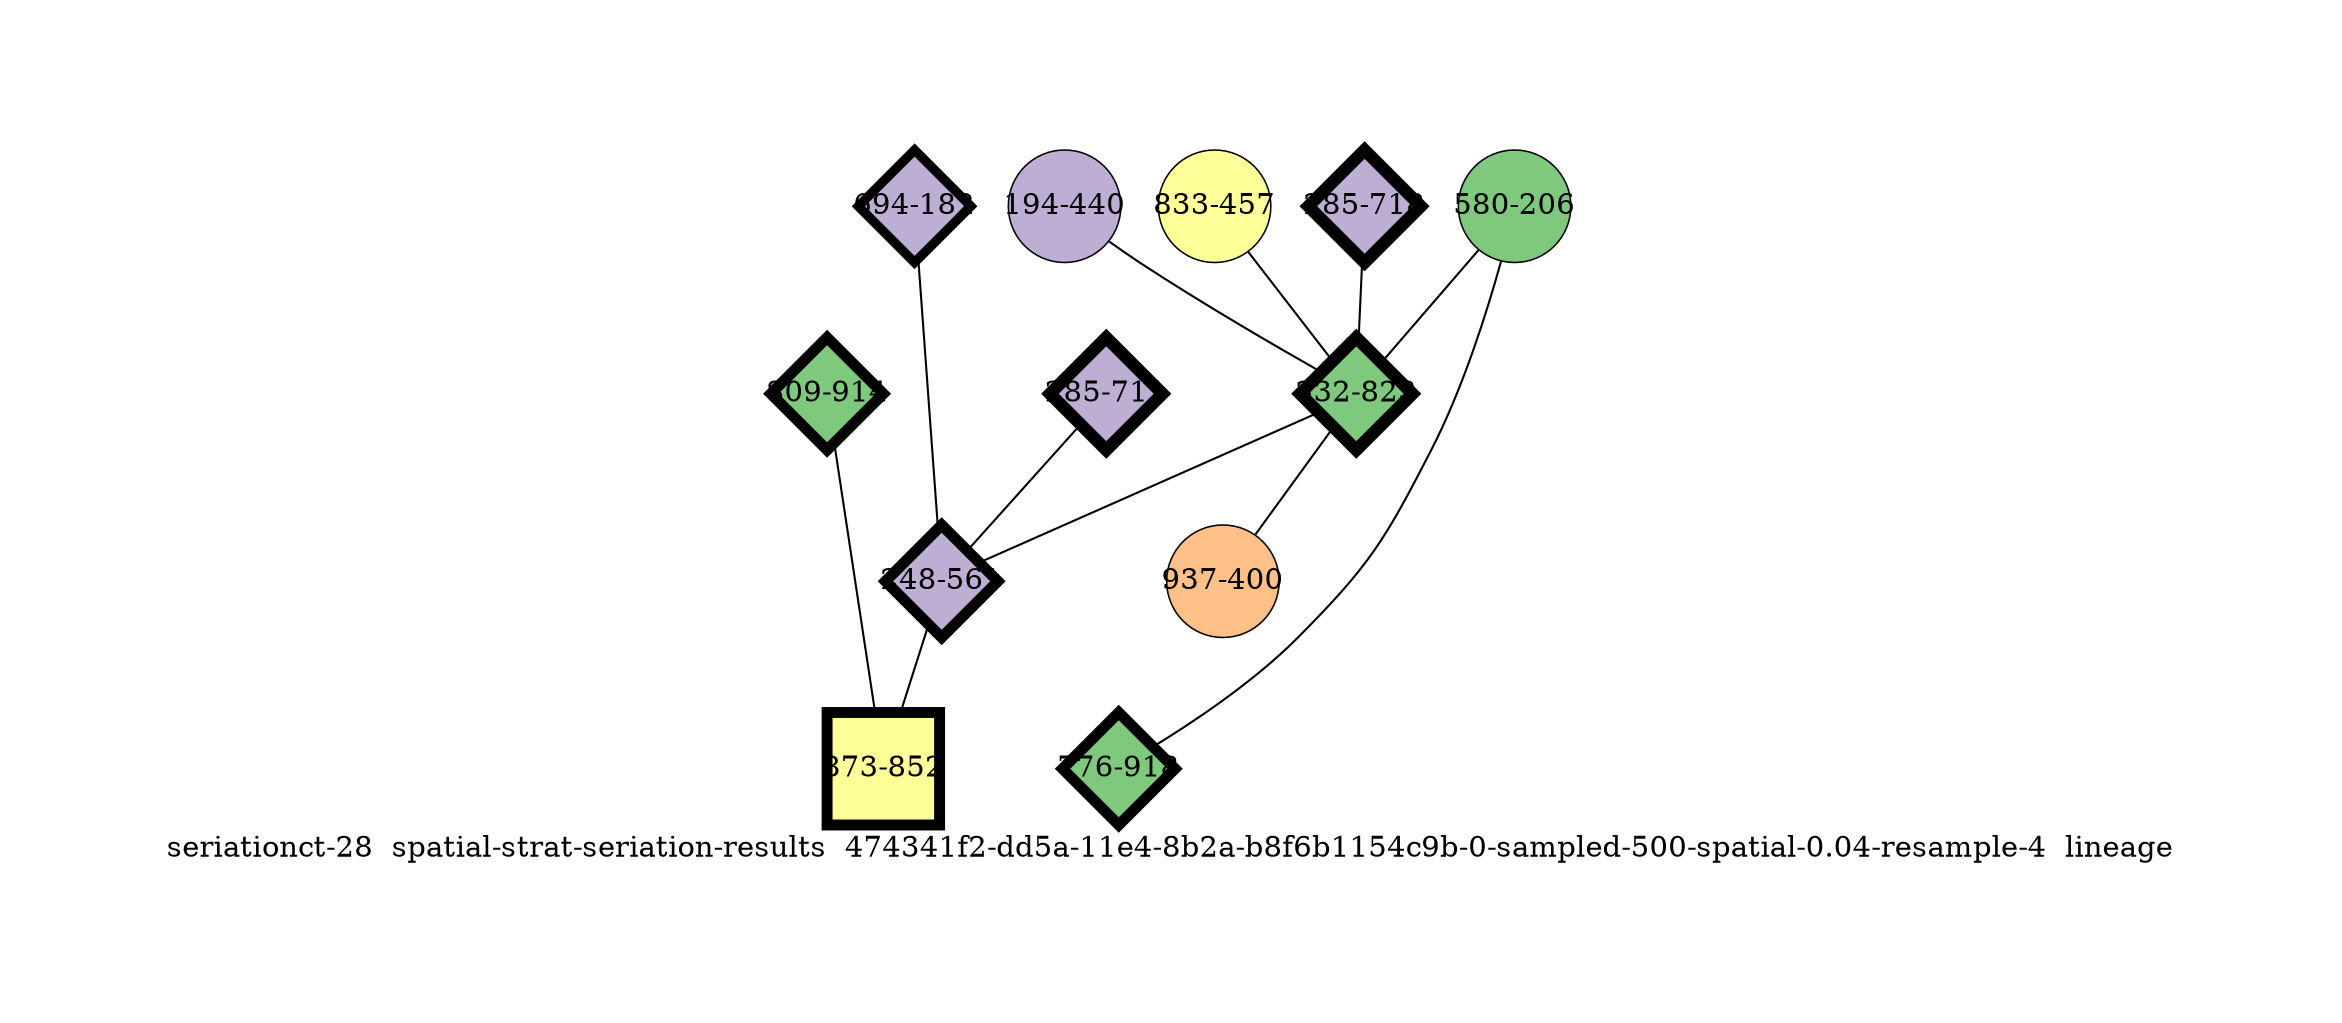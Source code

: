 strict graph "seriationct-28  spatial-strat-seriation-results  474341f2-dd5a-11e4-8b2a-b8f6b1154c9b-0-sampled-500-spatial-0.04-resample-4  lineage" {
labelloc=b;
ratio=auto;
pad="1.0";
label="seriationct-28  spatial-strat-seriation-results  474341f2-dd5a-11e4-8b2a-b8f6b1154c9b-0-sampled-500-spatial-0.04-resample-4  lineage";
node [width="0.75", style=filled, fixedsize=true, height="0.75", shape=circle, label=""];
0 [xCoordinate="440.0", appears_in_slice=1, yCoordinate="194.0", colorscheme=accent8, lineage_id=0, short_label="194-440", label="194-440", shape=circle, cluster_id=1, fillcolor=2, size="500.0", id=0, penwidth="0.75"];
1 [xCoordinate="182.0", appears_in_slice=6, yCoordinate="694.0", colorscheme=accent8, lineage_id=2, short_label="694-182", label="694-182", shape=diamond, cluster_id=1, fillcolor=2, size="500.0", id=1, penwidth="4.5"];
2 [xCoordinate="457.0", appears_in_slice=1, yCoordinate="833.0", colorscheme=accent8, lineage_id=0, short_label="833-457", label="833-457", shape=circle, cluster_id=3, fillcolor=4, size="500.0", id=2, penwidth="0.75"];
3 [xCoordinate="206.0", appears_in_slice=1, yCoordinate="580.0", colorscheme=accent8, lineage_id=0, short_label="580-206", label="580-206", shape=circle, cluster_id=0, fillcolor=1, size="500.0", id=4, penwidth="0.75"];
4 [xCoordinate="918.0", appears_in_slice=7, yCoordinate="776.0", colorscheme=accent8, lineage_id=2, short_label="776-918", label="776-918", shape=diamond, cluster_id=0, fillcolor=1, size="500.0", id=5, penwidth="5.25"];
5 [xCoordinate="718.0", appears_in_slice=8, yCoordinate="285.0", colorscheme=accent8, lineage_id=2, short_label="285-718", label="285-718", shape=diamond, cluster_id=1, fillcolor=2, size="500.0", id=6, penwidth="6.0"];
6 [xCoordinate="711.0", appears_in_slice=8, yCoordinate="285.0", colorscheme=accent8, lineage_id=2, short_label="285-711", label="285-711", shape=diamond, cluster_id=1, fillcolor=2, size="500.0", id=7, penwidth="6.0"];
7 [xCoordinate="823.0", appears_in_slice=8, yCoordinate="332.0", colorscheme=accent8, lineage_id=2, short_label="332-823", label="332-823", shape=diamond, cluster_id=0, fillcolor=1, size="500.0", id=8, penwidth="6.0"];
8 [xCoordinate="914.0", appears_in_slice=7, yCoordinate="809.0", colorscheme=accent8, lineage_id=2, short_label="809-914", label="809-914", shape=diamond, cluster_id=0, fillcolor=1, size="500.0", id=9, penwidth="5.25"];
9 [xCoordinate="561.0", appears_in_slice=7, yCoordinate="248.0", colorscheme=accent8, lineage_id=2, short_label="248-561", label="248-561", shape=diamond, cluster_id=1, fillcolor=2, size="500.0", id=10, penwidth="5.25"];
10 [xCoordinate="400.0", appears_in_slice=1, yCoordinate="937.0", colorscheme=accent8, lineage_id=0, short_label="937-400", label="937-400", shape=circle, cluster_id=2, fillcolor=3, size="500.0", id=3, penwidth="0.75"];
11 [xCoordinate="852.0", appears_in_slice=7, yCoordinate="873.0", colorscheme=accent8, lineage_id=1, short_label="873-852", label="873-852", shape=square, cluster_id=3, fillcolor=4, size="500.0", id=11, penwidth="5.25"];
0 -- 7  [inverseweight="2.58281553072", weight="0.387174379318"];
1 -- 9  [inverseweight="2.04715260992", weight="0.488483367168"];
2 -- 7  [inverseweight="2.70226847969", weight="0.370059454683"];
3 -- 4  [inverseweight="2.28862315279", weight="0.43694393233"];
3 -- 7  [inverseweight="2.52738084634", weight="0.395666526257"];
5 -- 7  [inverseweight="3.01763834507", weight="0.331384972502"];
6 -- 9  [inverseweight="3.03292211045", weight="0.329715028472"];
7 -- 9  [inverseweight="3.06431461153", weight="0.32633724887"];
7 -- 10  [inverseweight="2.06094904318", weight="0.485213355134"];
8 -- 11  [inverseweight="3.71093919873", weight="0.269473560855"];
9 -- 11  [inverseweight="3.51086891979", weight="0.284829773725"];
}
